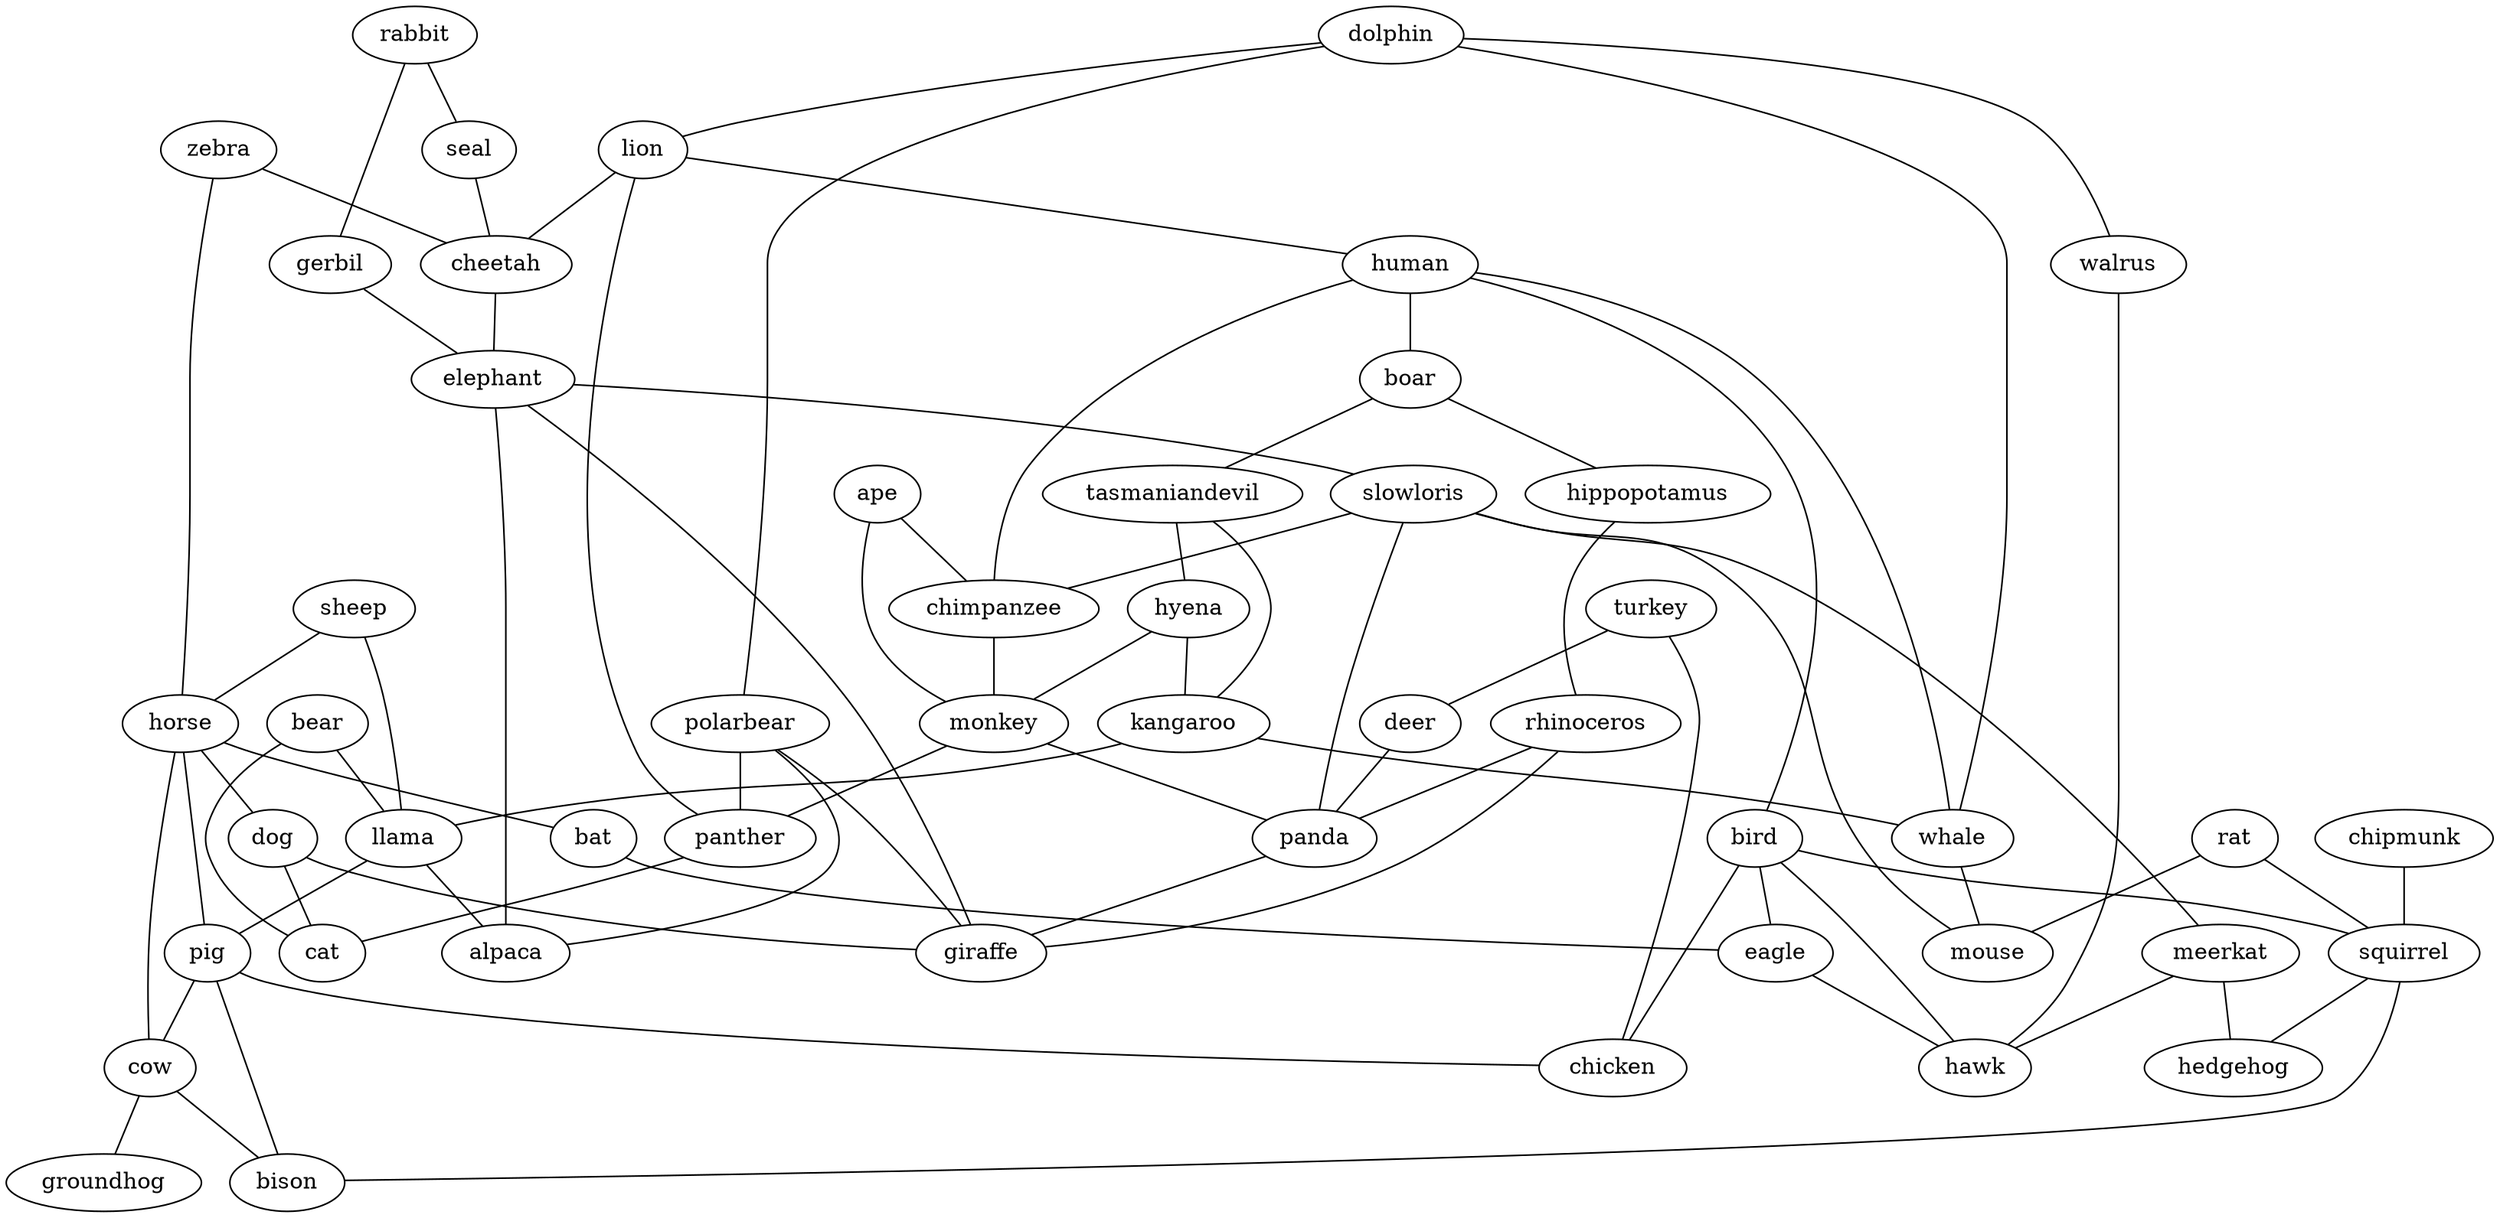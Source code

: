 strict graph G {
rabbit;
turkey;
dolphin;
deer;
lion;
zebra;
human;
seal;
boar;
hippopotamus;
tasmaniandevil;
hyena;
gerbil;
rhinoceros;
chipmunk;
cheetah;
ape;
bird;
rat;
polarbear;
sheep;
squirrel;
kangaroo;
elephant;
horse;
bear;
slowloris;
chimpanzee;
llama;
alpaca;
whale;
pig;
monkey;
bat;
cow;
groundhog;
panther;
dog;
cat;
panda;
chicken;
giraffe;
bison;
meerkat;
mouse;
walrus;
eagle;
hawk;
hedgehog;
rabbit -- seal  [weight=1];
rabbit -- gerbil  [weight=1];
turkey -- chicken  [weight=1];
turkey -- deer  [weight=1];
dolphin -- lion  [weight=1];
dolphin -- whale  [weight=1];
dolphin -- walrus  [weight=1];
dolphin -- polarbear  [weight=1];
deer -- panda  [weight=1];
lion -- panther  [weight=1];
lion -- human  [weight=1];
lion -- cheetah  [weight=1];
zebra -- cheetah  [weight=1];
zebra -- horse  [weight=1];
human -- chimpanzee  [weight=1];
human -- boar  [weight=1];
human -- whale  [weight=1];
human -- bird  [weight=1];
seal -- cheetah  [weight=1];
boar -- tasmaniandevil  [weight=1];
boar -- hippopotamus  [weight=1];
hippopotamus -- rhinoceros  [weight=1];
tasmaniandevil -- hyena  [weight=1];
tasmaniandevil -- kangaroo  [weight=1];
hyena -- kangaroo  [weight=1];
hyena -- monkey  [weight=1];
gerbil -- elephant  [weight=1];
rhinoceros -- giraffe  [weight=1];
rhinoceros -- panda  [weight=1];
chipmunk -- squirrel  [weight=1];
cheetah -- elephant  [weight=1];
ape -- monkey  [weight=1];
ape -- chimpanzee  [weight=1];
bird -- eagle  [weight=1];
bird -- squirrel  [weight=1];
bird -- chicken  [weight=1];
bird -- hawk  [weight=1];
rat -- mouse  [weight=1];
rat -- squirrel  [weight=1];
polarbear -- giraffe  [weight=1];
polarbear -- alpaca  [weight=1];
polarbear -- panther  [weight=1];
sheep -- horse  [weight=1];
sheep -- llama  [weight=1];
squirrel -- bison  [weight=1];
squirrel -- hedgehog  [weight=1];
kangaroo -- whale  [weight=1];
kangaroo -- llama  [weight=1];
elephant -- slowloris  [weight=1];
elephant -- alpaca  [weight=1];
elephant -- giraffe  [weight=1];
horse -- bat  [weight=1];
horse -- cow  [weight=1];
horse -- dog  [weight=1];
horse -- pig  [weight=1];
bear -- llama  [weight=1];
bear -- cat  [weight=1];
slowloris -- chimpanzee  [weight=1];
slowloris -- panda  [weight=1];
slowloris -- mouse  [weight=1];
slowloris -- meerkat  [weight=1];
chimpanzee -- monkey  [weight=1];
llama -- alpaca  [weight=1];
llama -- pig  [weight=1];
whale -- mouse  [weight=1];
pig -- cow  [weight=1];
pig -- bison  [weight=1];
pig -- chicken  [weight=1];
monkey -- panther  [weight=1];
monkey -- panda  [weight=1];
bat -- eagle  [weight=1];
cow -- groundhog  [weight=1];
cow -- bison  [weight=1];
panther -- cat  [weight=1];
dog -- giraffe  [weight=1];
dog -- cat  [weight=1];
panda -- giraffe  [weight=1];
meerkat -- hawk  [weight=1];
meerkat -- hedgehog  [weight=1];
walrus -- hawk  [weight=1];
eagle -- hawk  [weight=1];
}

